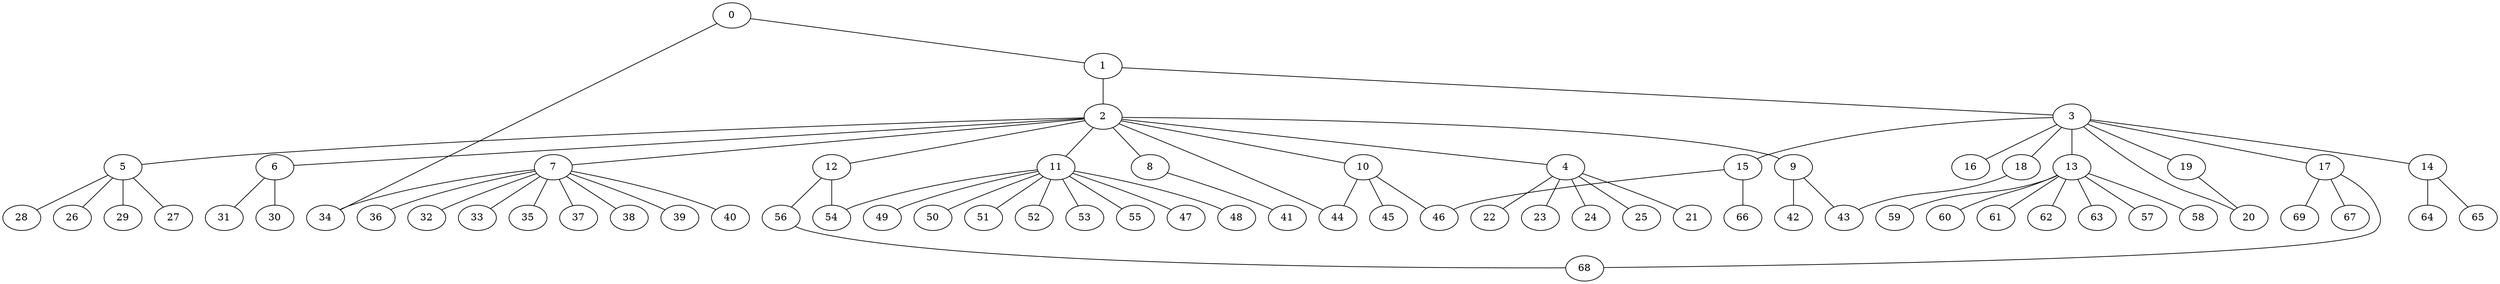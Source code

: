 
graph graphname {
    0 -- 1
0 -- 34
1 -- 2
1 -- 3
2 -- 4
2 -- 5
2 -- 6
2 -- 7
2 -- 8
2 -- 9
2 -- 10
2 -- 11
2 -- 12
2 -- 44
3 -- 13
3 -- 14
3 -- 15
3 -- 16
3 -- 17
3 -- 18
3 -- 19
3 -- 20
4 -- 21
4 -- 22
4 -- 23
4 -- 24
4 -- 25
5 -- 27
5 -- 28
5 -- 26
5 -- 29
6 -- 30
6 -- 31
7 -- 32
7 -- 33
7 -- 35
7 -- 36
7 -- 37
7 -- 38
7 -- 39
7 -- 40
7 -- 34
8 -- 41
9 -- 43
9 -- 42
10 -- 44
10 -- 45
10 -- 46
11 -- 47
11 -- 48
11 -- 49
11 -- 50
11 -- 51
11 -- 52
11 -- 53
11 -- 54
11 -- 55
12 -- 56
12 -- 54
13 -- 57
13 -- 58
13 -- 59
13 -- 60
13 -- 61
13 -- 62
13 -- 63
14 -- 64
14 -- 65
15 -- 66
15 -- 46
17 -- 67
17 -- 68
17 -- 69
18 -- 43
19 -- 20
56 -- 68

}
